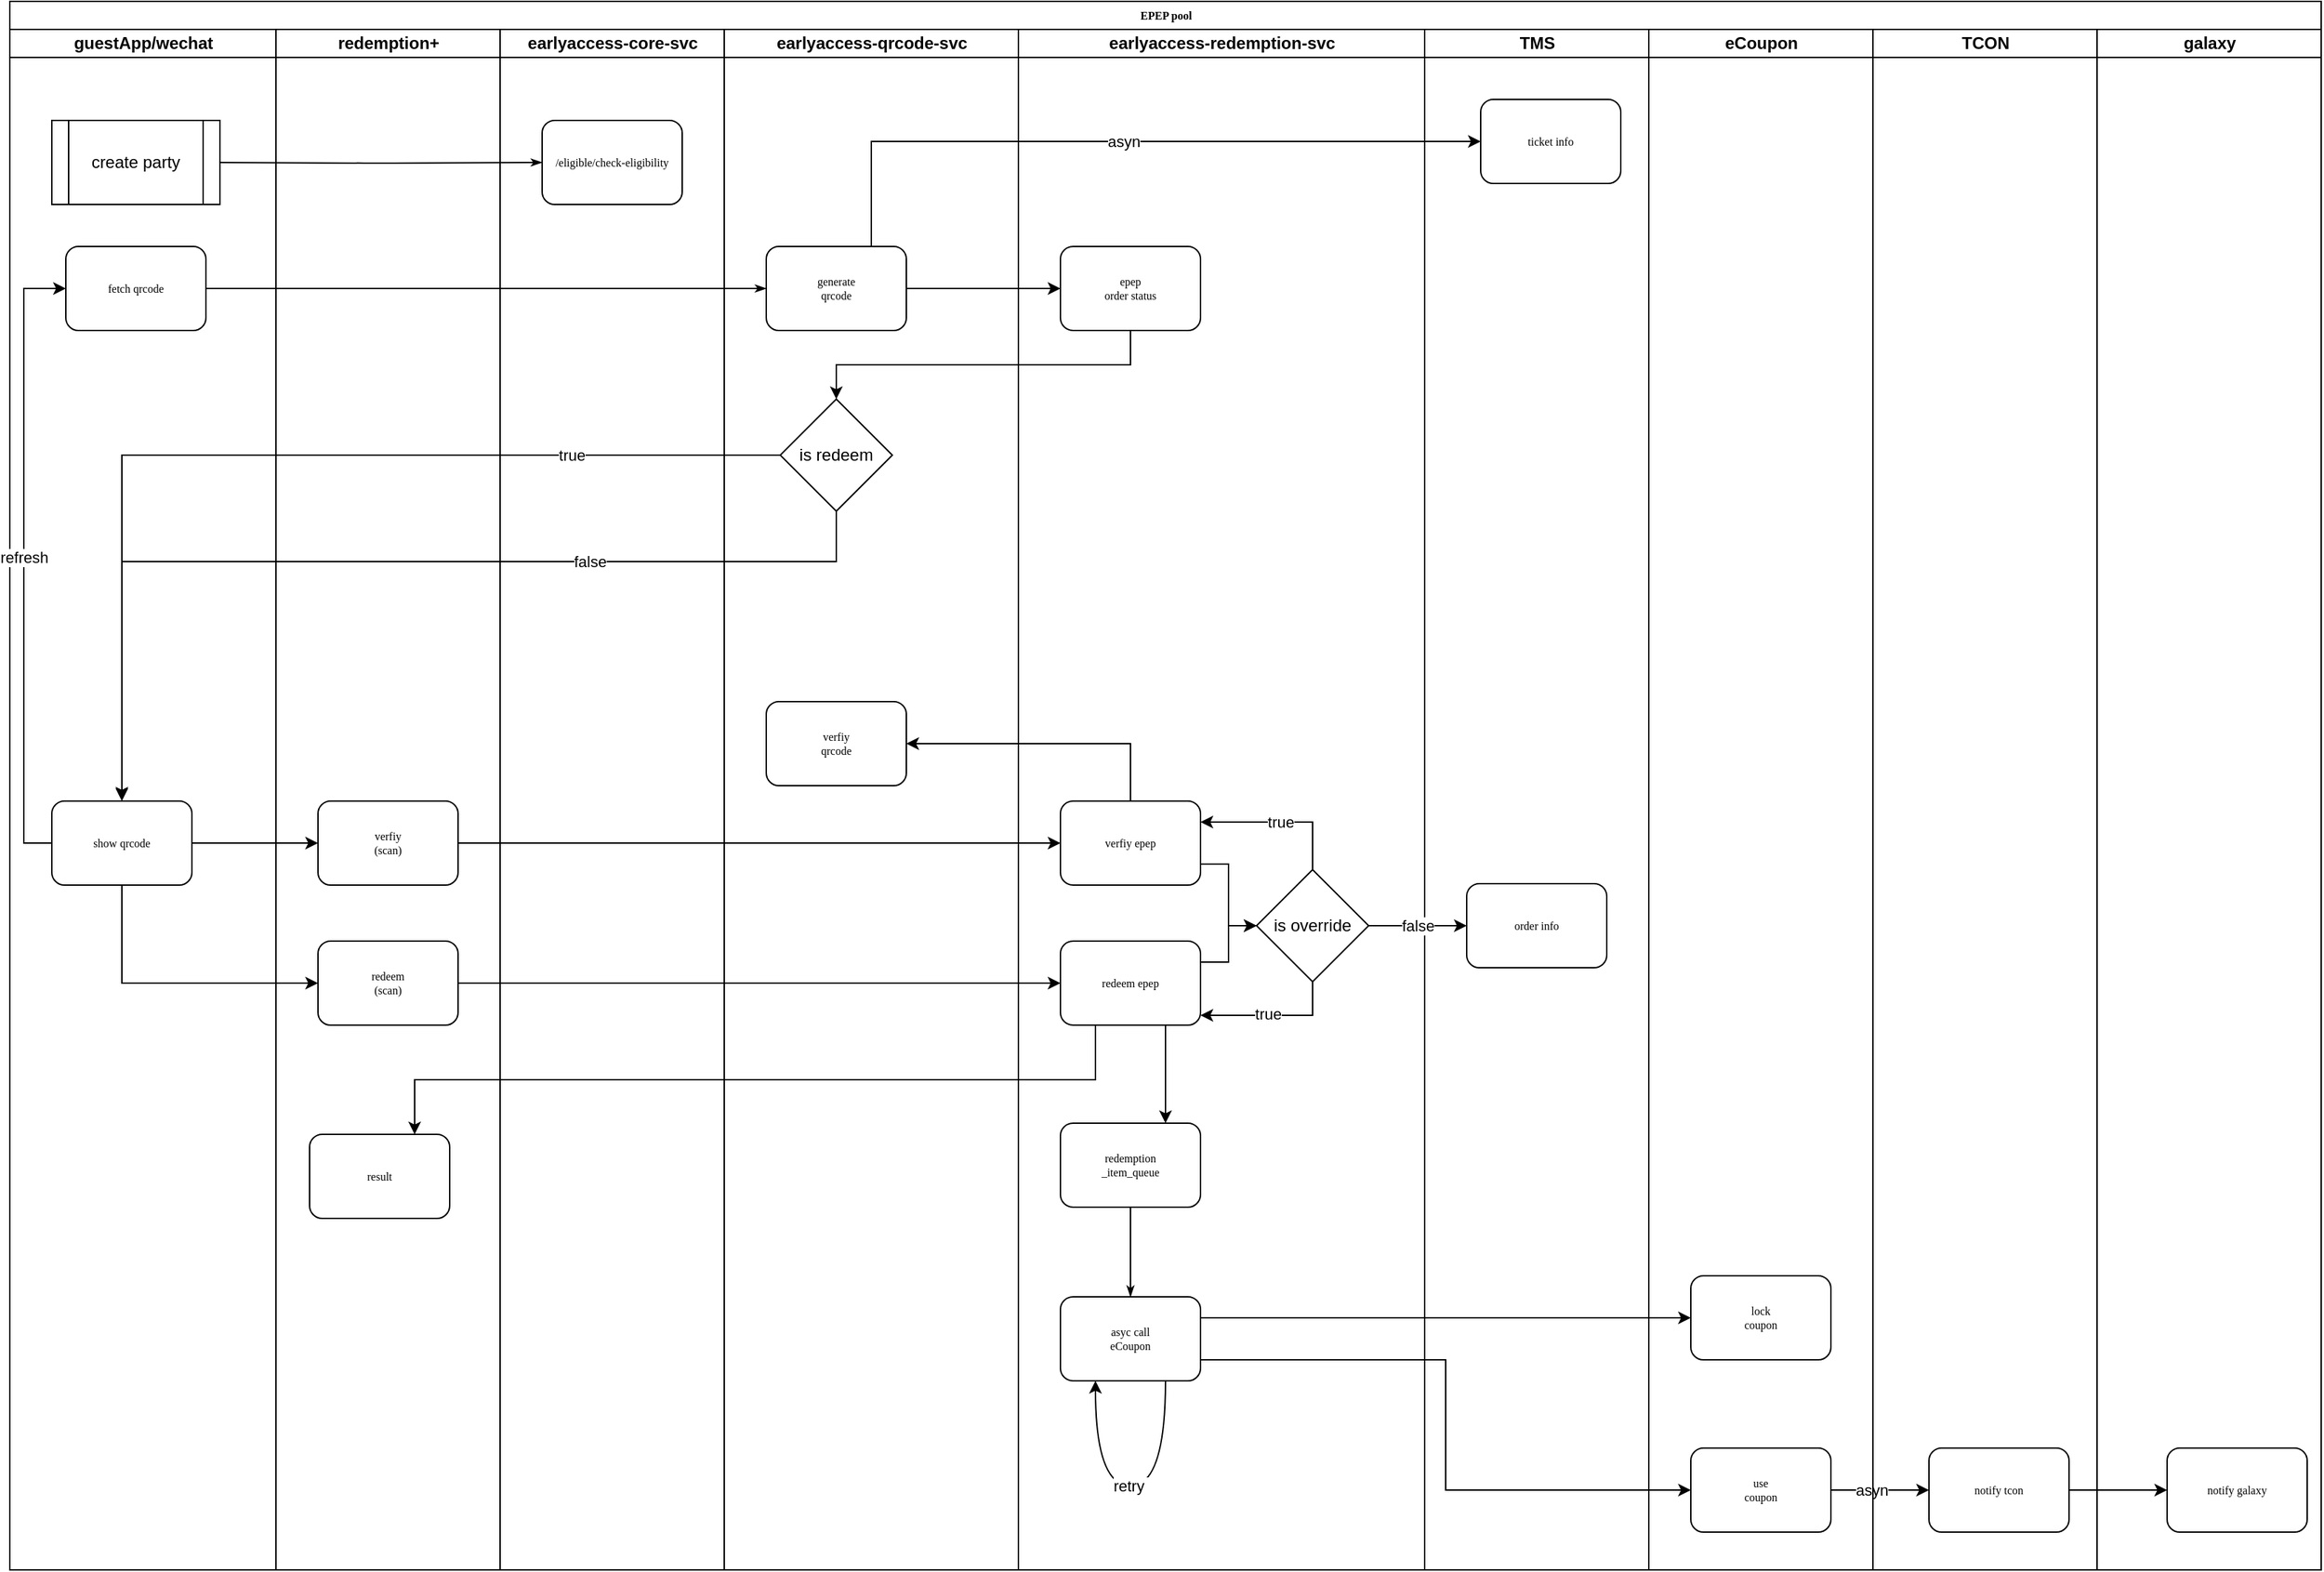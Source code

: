 <mxfile version="14.9.6" type="github">
  <diagram id="EUtWWq-tNDuLtqVCqcBS" name="Page-1">
    <mxGraphModel dx="1227" dy="752" grid="1" gridSize="10" guides="1" tooltips="1" connect="1" arrows="1" fold="1" page="1" pageScale="1" pageWidth="827" pageHeight="1169" math="0" shadow="0">
      <root>
        <mxCell id="0" />
        <mxCell id="1" parent="0" />
        <mxCell id="hakcB5w8vH9MiChZhZsF-4" value="EPEP pool" style="swimlane;html=1;childLayout=stackLayout;startSize=20;rounded=0;shadow=0;labelBackgroundColor=none;strokeWidth=1;fontFamily=Verdana;fontSize=8;align=center;" parent="1" vertex="1">
          <mxGeometry x="150" y="40" width="1650" height="1120" as="geometry" />
        </mxCell>
        <mxCell id="hakcB5w8vH9MiChZhZsF-9" style="edgeStyle=orthogonalEdgeStyle;rounded=1;html=1;labelBackgroundColor=none;startArrow=none;startFill=0;startSize=5;endArrow=classicThin;endFill=1;endSize=5;jettySize=auto;orthogonalLoop=1;strokeWidth=1;fontFamily=Verdana;fontSize=8" parent="hakcB5w8vH9MiChZhZsF-4" target="hakcB5w8vH9MiChZhZsF-25" edge="1">
          <mxGeometry relative="1" as="geometry">
            <mxPoint x="145" y="115" as="sourcePoint" />
          </mxGeometry>
        </mxCell>
        <mxCell id="hakcB5w8vH9MiChZhZsF-11" style="edgeStyle=orthogonalEdgeStyle;rounded=1;html=1;labelBackgroundColor=none;startArrow=none;startFill=0;startSize=5;endArrow=classicThin;endFill=1;endSize=5;jettySize=auto;orthogonalLoop=1;strokeWidth=1;fontFamily=Verdana;fontSize=8" parent="hakcB5w8vH9MiChZhZsF-4" source="hakcB5w8vH9MiChZhZsF-7" target="hakcB5w8vH9MiChZhZsF-27" edge="1">
          <mxGeometry relative="1" as="geometry" />
        </mxCell>
        <mxCell id="hakcB5w8vH9MiChZhZsF-5" value="guestApp/wechat" style="swimlane;html=1;startSize=20;" parent="hakcB5w8vH9MiChZhZsF-4" vertex="1">
          <mxGeometry y="20" width="190" height="1100" as="geometry" />
        </mxCell>
        <mxCell id="hakcB5w8vH9MiChZhZsF-7" value="fetch qrcode" style="rounded=1;whiteSpace=wrap;html=1;shadow=0;labelBackgroundColor=none;strokeWidth=1;fontFamily=Verdana;fontSize=8;align=center;" parent="hakcB5w8vH9MiChZhZsF-5" vertex="1">
          <mxGeometry x="40" y="155" width="100" height="60" as="geometry" />
        </mxCell>
        <mxCell id="hakcB5w8vH9MiChZhZsF-64" style="edgeStyle=orthogonalEdgeStyle;rounded=0;orthogonalLoop=1;jettySize=auto;html=1;exitX=0;exitY=0.5;exitDx=0;exitDy=0;entryX=0;entryY=0.5;entryDx=0;entryDy=0;" parent="hakcB5w8vH9MiChZhZsF-5" source="hakcB5w8vH9MiChZhZsF-8" target="hakcB5w8vH9MiChZhZsF-7" edge="1">
          <mxGeometry relative="1" as="geometry">
            <Array as="points">
              <mxPoint x="10" y="581" />
              <mxPoint x="10" y="185" />
            </Array>
          </mxGeometry>
        </mxCell>
        <mxCell id="hakcB5w8vH9MiChZhZsF-65" value="refresh" style="edgeLabel;html=1;align=center;verticalAlign=middle;resizable=0;points=[];" parent="hakcB5w8vH9MiChZhZsF-64" vertex="1" connectable="0">
          <mxGeometry x="0.005" relative="1" as="geometry">
            <mxPoint as="offset" />
          </mxGeometry>
        </mxCell>
        <mxCell id="hakcB5w8vH9MiChZhZsF-8" value="show qrcode" style="rounded=1;whiteSpace=wrap;html=1;shadow=0;labelBackgroundColor=none;strokeWidth=1;fontFamily=Verdana;fontSize=8;align=center;" parent="hakcB5w8vH9MiChZhZsF-5" vertex="1">
          <mxGeometry x="30" y="551" width="100" height="60" as="geometry" />
        </mxCell>
        <mxCell id="BG-OPZnRmT2UVfXczNXb-1" value="create party" style="shape=process;whiteSpace=wrap;html=1;backgroundOutline=1;" vertex="1" parent="hakcB5w8vH9MiChZhZsF-5">
          <mxGeometry x="30" y="65" width="120" height="60" as="geometry" />
        </mxCell>
        <mxCell id="hakcB5w8vH9MiChZhZsF-24" value="redemption+" style="swimlane;html=1;startSize=20;" parent="hakcB5w8vH9MiChZhZsF-4" vertex="1">
          <mxGeometry x="190" y="20" width="160" height="1100" as="geometry" />
        </mxCell>
        <mxCell id="hakcB5w8vH9MiChZhZsF-34" value="verfiy&lt;br&gt;(scan)" style="rounded=1;whiteSpace=wrap;html=1;shadow=0;labelBackgroundColor=none;strokeWidth=1;fontFamily=Verdana;fontSize=8;align=center;" parent="hakcB5w8vH9MiChZhZsF-24" vertex="1">
          <mxGeometry x="30" y="551" width="100" height="60" as="geometry" />
        </mxCell>
        <mxCell id="hakcB5w8vH9MiChZhZsF-60" value="redeem&lt;br&gt;(scan)" style="rounded=1;whiteSpace=wrap;html=1;shadow=0;labelBackgroundColor=none;strokeWidth=1;fontFamily=Verdana;fontSize=8;align=center;" parent="hakcB5w8vH9MiChZhZsF-24" vertex="1">
          <mxGeometry x="30" y="651" width="100" height="60" as="geometry" />
        </mxCell>
        <mxCell id="hakcB5w8vH9MiChZhZsF-70" value="result" style="rounded=1;whiteSpace=wrap;html=1;shadow=0;labelBackgroundColor=none;strokeWidth=1;fontFamily=Verdana;fontSize=8;align=center;" parent="hakcB5w8vH9MiChZhZsF-24" vertex="1">
          <mxGeometry x="24" y="789" width="100" height="60" as="geometry" />
        </mxCell>
        <mxCell id="hakcB5w8vH9MiChZhZsF-26" value="earlyaccess-core-svc" style="swimlane;html=1;startSize=20;" parent="hakcB5w8vH9MiChZhZsF-4" vertex="1">
          <mxGeometry x="350" y="20" width="160" height="1100" as="geometry" />
        </mxCell>
        <mxCell id="hakcB5w8vH9MiChZhZsF-25" value="&lt;span style=&quot;font-size: 8px&quot;&gt;/eligible/check-eligibility&lt;/span&gt;" style="rounded=1;whiteSpace=wrap;html=1;shadow=0;labelBackgroundColor=none;strokeWidth=1;fontFamily=Verdana;fontSize=8;align=center;" parent="hakcB5w8vH9MiChZhZsF-26" vertex="1">
          <mxGeometry x="30" y="65" width="100" height="60" as="geometry" />
        </mxCell>
        <mxCell id="hakcB5w8vH9MiChZhZsF-31" value="earlyaccess-qrcode-svc" style="swimlane;html=1;startSize=20;" parent="hakcB5w8vH9MiChZhZsF-4" vertex="1">
          <mxGeometry x="510" y="20" width="210" height="1100" as="geometry" />
        </mxCell>
        <mxCell id="hakcB5w8vH9MiChZhZsF-27" value="&lt;span style=&quot;font-size: 8px&quot;&gt;generate&lt;br&gt;qrcode&lt;br&gt;&lt;/span&gt;" style="rounded=1;whiteSpace=wrap;html=1;shadow=0;labelBackgroundColor=none;strokeWidth=1;fontFamily=Verdana;fontSize=8;align=center;" parent="hakcB5w8vH9MiChZhZsF-31" vertex="1">
          <mxGeometry x="30" y="155" width="100" height="60" as="geometry" />
        </mxCell>
        <mxCell id="hakcB5w8vH9MiChZhZsF-67" value="verfiy&lt;br&gt;qrcode" style="rounded=1;whiteSpace=wrap;html=1;shadow=0;labelBackgroundColor=none;strokeWidth=1;fontFamily=Verdana;fontSize=8;align=center;" parent="hakcB5w8vH9MiChZhZsF-31" vertex="1">
          <mxGeometry x="30" y="480" width="100" height="60" as="geometry" />
        </mxCell>
        <mxCell id="BG-OPZnRmT2UVfXczNXb-17" value="is redeem" style="rhombus;whiteSpace=wrap;html=1;" vertex="1" parent="hakcB5w8vH9MiChZhZsF-31">
          <mxGeometry x="40" y="264" width="80" height="80" as="geometry" />
        </mxCell>
        <mxCell id="hakcB5w8vH9MiChZhZsF-61" style="edgeStyle=orthogonalEdgeStyle;rounded=0;orthogonalLoop=1;jettySize=auto;html=1;exitX=1;exitY=0.5;exitDx=0;exitDy=0;" parent="hakcB5w8vH9MiChZhZsF-4" source="hakcB5w8vH9MiChZhZsF-8" target="hakcB5w8vH9MiChZhZsF-34" edge="1">
          <mxGeometry relative="1" as="geometry" />
        </mxCell>
        <mxCell id="hakcB5w8vH9MiChZhZsF-62" style="edgeStyle=orthogonalEdgeStyle;rounded=0;orthogonalLoop=1;jettySize=auto;html=1;exitX=1;exitY=0.5;exitDx=0;exitDy=0;" parent="hakcB5w8vH9MiChZhZsF-4" source="hakcB5w8vH9MiChZhZsF-34" target="hakcB5w8vH9MiChZhZsF-57" edge="1">
          <mxGeometry relative="1" as="geometry" />
        </mxCell>
        <mxCell id="hakcB5w8vH9MiChZhZsF-63" style="edgeStyle=orthogonalEdgeStyle;rounded=0;orthogonalLoop=1;jettySize=auto;html=1;exitX=0.5;exitY=1;exitDx=0;exitDy=0;entryX=0;entryY=0.5;entryDx=0;entryDy=0;" parent="hakcB5w8vH9MiChZhZsF-4" source="hakcB5w8vH9MiChZhZsF-8" target="hakcB5w8vH9MiChZhZsF-60" edge="1">
          <mxGeometry relative="1" as="geometry" />
        </mxCell>
        <mxCell id="hakcB5w8vH9MiChZhZsF-66" style="edgeStyle=orthogonalEdgeStyle;rounded=0;orthogonalLoop=1;jettySize=auto;html=1;exitX=1;exitY=0.5;exitDx=0;exitDy=0;entryX=0;entryY=0.5;entryDx=0;entryDy=0;" parent="hakcB5w8vH9MiChZhZsF-4" source="hakcB5w8vH9MiChZhZsF-60" target="hakcB5w8vH9MiChZhZsF-41" edge="1">
          <mxGeometry relative="1" as="geometry" />
        </mxCell>
        <mxCell id="hakcB5w8vH9MiChZhZsF-68" style="edgeStyle=orthogonalEdgeStyle;rounded=0;orthogonalLoop=1;jettySize=auto;html=1;exitX=0.5;exitY=0;exitDx=0;exitDy=0;entryX=1;entryY=0.5;entryDx=0;entryDy=0;" parent="hakcB5w8vH9MiChZhZsF-4" source="hakcB5w8vH9MiChZhZsF-57" target="hakcB5w8vH9MiChZhZsF-67" edge="1">
          <mxGeometry relative="1" as="geometry" />
        </mxCell>
        <mxCell id="hakcB5w8vH9MiChZhZsF-72" style="edgeStyle=orthogonalEdgeStyle;rounded=0;orthogonalLoop=1;jettySize=auto;html=1;exitX=0.25;exitY=1;exitDx=0;exitDy=0;entryX=0.75;entryY=0;entryDx=0;entryDy=0;" parent="hakcB5w8vH9MiChZhZsF-4" source="hakcB5w8vH9MiChZhZsF-41" target="hakcB5w8vH9MiChZhZsF-70" edge="1">
          <mxGeometry relative="1" as="geometry" />
        </mxCell>
        <mxCell id="hakcB5w8vH9MiChZhZsF-40" value="earlyaccess-redemption-svc" style="swimlane;html=1;startSize=20;" parent="hakcB5w8vH9MiChZhZsF-4" vertex="1">
          <mxGeometry x="720" y="20" width="290" height="1100" as="geometry" />
        </mxCell>
        <mxCell id="hakcB5w8vH9MiChZhZsF-84" style="edgeStyle=none;rounded=0;orthogonalLoop=1;jettySize=auto;html=1;exitX=0.75;exitY=1;exitDx=0;exitDy=0;entryX=0.75;entryY=0;entryDx=0;entryDy=0;" parent="hakcB5w8vH9MiChZhZsF-40" source="hakcB5w8vH9MiChZhZsF-41" target="hakcB5w8vH9MiChZhZsF-42" edge="1">
          <mxGeometry relative="1" as="geometry" />
        </mxCell>
        <mxCell id="BG-OPZnRmT2UVfXczNXb-29" style="edgeStyle=orthogonalEdgeStyle;rounded=0;orthogonalLoop=1;jettySize=auto;html=1;exitX=1;exitY=0.25;exitDx=0;exitDy=0;entryX=0;entryY=0.5;entryDx=0;entryDy=0;" edge="1" parent="hakcB5w8vH9MiChZhZsF-40" source="hakcB5w8vH9MiChZhZsF-41" target="BG-OPZnRmT2UVfXczNXb-26">
          <mxGeometry relative="1" as="geometry" />
        </mxCell>
        <mxCell id="hakcB5w8vH9MiChZhZsF-41" value="redeem epep" style="rounded=1;whiteSpace=wrap;html=1;shadow=0;labelBackgroundColor=none;strokeWidth=1;fontFamily=Verdana;fontSize=8;align=center;" parent="hakcB5w8vH9MiChZhZsF-40" vertex="1">
          <mxGeometry x="30" y="651" width="100" height="60" as="geometry" />
        </mxCell>
        <mxCell id="hakcB5w8vH9MiChZhZsF-42" value="&lt;span style=&quot;font-size: 8px&quot;&gt;redemption&lt;br&gt;_item_queue&lt;/span&gt;" style="rounded=1;whiteSpace=wrap;html=1;shadow=0;labelBackgroundColor=none;strokeWidth=1;fontFamily=Verdana;fontSize=8;align=center;" parent="hakcB5w8vH9MiChZhZsF-40" vertex="1">
          <mxGeometry x="30" y="781" width="100" height="60" as="geometry" />
        </mxCell>
        <mxCell id="hakcB5w8vH9MiChZhZsF-43" value="asyc call&lt;br&gt;eCoupon" style="rounded=1;whiteSpace=wrap;html=1;shadow=0;labelBackgroundColor=none;strokeWidth=1;fontFamily=Verdana;fontSize=8;align=center;" parent="hakcB5w8vH9MiChZhZsF-40" vertex="1">
          <mxGeometry x="30" y="905" width="100" height="60" as="geometry" />
        </mxCell>
        <mxCell id="hakcB5w8vH9MiChZhZsF-46" style="edgeStyle=orthogonalEdgeStyle;rounded=1;html=1;labelBackgroundColor=none;startArrow=none;startFill=0;startSize=5;endArrow=classicThin;endFill=1;endSize=5;jettySize=auto;orthogonalLoop=1;strokeWidth=1;fontFamily=Verdana;fontSize=8" parent="hakcB5w8vH9MiChZhZsF-40" source="hakcB5w8vH9MiChZhZsF-42" target="hakcB5w8vH9MiChZhZsF-43" edge="1">
          <mxGeometry relative="1" as="geometry" />
        </mxCell>
        <mxCell id="BG-OPZnRmT2UVfXczNXb-30" style="edgeStyle=orthogonalEdgeStyle;rounded=0;orthogonalLoop=1;jettySize=auto;html=1;exitX=1;exitY=0.75;exitDx=0;exitDy=0;entryX=0;entryY=0.5;entryDx=0;entryDy=0;" edge="1" parent="hakcB5w8vH9MiChZhZsF-40" source="hakcB5w8vH9MiChZhZsF-57" target="BG-OPZnRmT2UVfXczNXb-26">
          <mxGeometry relative="1" as="geometry" />
        </mxCell>
        <mxCell id="hakcB5w8vH9MiChZhZsF-57" value="verfiy epep" style="rounded=1;whiteSpace=wrap;html=1;shadow=0;labelBackgroundColor=none;strokeWidth=1;fontFamily=Verdana;fontSize=8;align=center;" parent="hakcB5w8vH9MiChZhZsF-40" vertex="1">
          <mxGeometry x="30" y="551" width="100" height="60" as="geometry" />
        </mxCell>
        <mxCell id="hakcB5w8vH9MiChZhZsF-81" value="retry&amp;nbsp;" style="edgeStyle=orthogonalEdgeStyle;curved=1;rounded=0;orthogonalLoop=1;jettySize=auto;html=1;exitX=0.75;exitY=1;exitDx=0;exitDy=0;entryX=0.25;entryY=1;entryDx=0;entryDy=0;" parent="hakcB5w8vH9MiChZhZsF-40" source="hakcB5w8vH9MiChZhZsF-43" target="hakcB5w8vH9MiChZhZsF-43" edge="1">
          <mxGeometry relative="1" as="geometry">
            <Array as="points">
              <mxPoint x="105" y="1040" />
              <mxPoint x="55" y="1040" />
            </Array>
          </mxGeometry>
        </mxCell>
        <mxCell id="BG-OPZnRmT2UVfXczNXb-16" value="epep&lt;br&gt;order status" style="rounded=1;whiteSpace=wrap;html=1;shadow=0;labelBackgroundColor=none;strokeWidth=1;fontFamily=Verdana;fontSize=8;align=center;" vertex="1" parent="hakcB5w8vH9MiChZhZsF-40">
          <mxGeometry x="30" y="155" width="100" height="60" as="geometry" />
        </mxCell>
        <mxCell id="BG-OPZnRmT2UVfXczNXb-33" value="true" style="edgeStyle=orthogonalEdgeStyle;rounded=0;orthogonalLoop=1;jettySize=auto;html=1;exitX=0.5;exitY=0;exitDx=0;exitDy=0;entryX=1;entryY=0.25;entryDx=0;entryDy=0;" edge="1" parent="hakcB5w8vH9MiChZhZsF-40" source="BG-OPZnRmT2UVfXczNXb-26" target="hakcB5w8vH9MiChZhZsF-57">
          <mxGeometry relative="1" as="geometry" />
        </mxCell>
        <mxCell id="BG-OPZnRmT2UVfXczNXb-34" style="edgeStyle=orthogonalEdgeStyle;rounded=0;orthogonalLoop=1;jettySize=auto;html=1;exitX=0.5;exitY=1;exitDx=0;exitDy=0;entryX=1;entryY=0.883;entryDx=0;entryDy=0;entryPerimeter=0;" edge="1" parent="hakcB5w8vH9MiChZhZsF-40" source="BG-OPZnRmT2UVfXczNXb-26" target="hakcB5w8vH9MiChZhZsF-41">
          <mxGeometry relative="1" as="geometry" />
        </mxCell>
        <mxCell id="BG-OPZnRmT2UVfXczNXb-35" value="true" style="edgeLabel;html=1;align=center;verticalAlign=middle;resizable=0;points=[];" vertex="1" connectable="0" parent="BG-OPZnRmT2UVfXczNXb-34">
          <mxGeometry x="0.077" y="-1" relative="1" as="geometry">
            <mxPoint as="offset" />
          </mxGeometry>
        </mxCell>
        <mxCell id="BG-OPZnRmT2UVfXczNXb-26" value="is override" style="rhombus;whiteSpace=wrap;html=1;" vertex="1" parent="hakcB5w8vH9MiChZhZsF-40">
          <mxGeometry x="170" y="600" width="80" height="80" as="geometry" />
        </mxCell>
        <mxCell id="BG-OPZnRmT2UVfXczNXb-3" value="TMS" style="swimlane;html=1;startSize=20;" vertex="1" parent="hakcB5w8vH9MiChZhZsF-4">
          <mxGeometry x="1010" y="20" width="160" height="1100" as="geometry" />
        </mxCell>
        <mxCell id="BG-OPZnRmT2UVfXczNXb-5" value="order info" style="rounded=1;whiteSpace=wrap;html=1;shadow=0;labelBackgroundColor=none;strokeWidth=1;fontFamily=Verdana;fontSize=8;align=center;" vertex="1" parent="BG-OPZnRmT2UVfXczNXb-3">
          <mxGeometry x="30" y="610" width="100" height="60" as="geometry" />
        </mxCell>
        <mxCell id="BG-OPZnRmT2UVfXczNXb-12" value="ticket info" style="rounded=1;whiteSpace=wrap;html=1;shadow=0;labelBackgroundColor=none;strokeWidth=1;fontFamily=Verdana;fontSize=8;align=center;" vertex="1" parent="BG-OPZnRmT2UVfXczNXb-3">
          <mxGeometry x="40" y="50" width="100" height="60" as="geometry" />
        </mxCell>
        <mxCell id="hakcB5w8vH9MiChZhZsF-79" style="edgeStyle=orthogonalEdgeStyle;rounded=0;orthogonalLoop=1;jettySize=auto;html=1;exitX=1;exitY=0.25;exitDx=0;exitDy=0;entryX=0;entryY=0.5;entryDx=0;entryDy=0;" parent="hakcB5w8vH9MiChZhZsF-4" source="hakcB5w8vH9MiChZhZsF-43" target="hakcB5w8vH9MiChZhZsF-29" edge="1">
          <mxGeometry relative="1" as="geometry" />
        </mxCell>
        <mxCell id="hakcB5w8vH9MiChZhZsF-47" value="eCoupon" style="swimlane;html=1;startSize=20;" parent="hakcB5w8vH9MiChZhZsF-4" vertex="1">
          <mxGeometry x="1170" y="20" width="160" height="1100" as="geometry" />
        </mxCell>
        <mxCell id="hakcB5w8vH9MiChZhZsF-48" value="use&lt;br&gt;coupon" style="rounded=1;whiteSpace=wrap;html=1;shadow=0;labelBackgroundColor=none;strokeWidth=1;fontFamily=Verdana;fontSize=8;align=center;" parent="hakcB5w8vH9MiChZhZsF-47" vertex="1">
          <mxGeometry x="30" y="1013" width="100" height="60" as="geometry" />
        </mxCell>
        <mxCell id="hakcB5w8vH9MiChZhZsF-29" value="lock&lt;br&gt;coupon" style="rounded=1;whiteSpace=wrap;html=1;shadow=0;labelBackgroundColor=none;strokeWidth=1;fontFamily=Verdana;fontSize=8;align=center;" parent="hakcB5w8vH9MiChZhZsF-47" vertex="1">
          <mxGeometry x="30" y="890" width="100" height="60" as="geometry" />
        </mxCell>
        <mxCell id="hakcB5w8vH9MiChZhZsF-74" style="edgeStyle=orthogonalEdgeStyle;rounded=0;orthogonalLoop=1;jettySize=auto;html=1;exitX=1;exitY=0.5;exitDx=0;exitDy=0;entryX=0;entryY=0.5;entryDx=0;entryDy=0;" parent="hakcB5w8vH9MiChZhZsF-4" source="hakcB5w8vH9MiChZhZsF-48" target="hakcB5w8vH9MiChZhZsF-73" edge="1">
          <mxGeometry relative="1" as="geometry" />
        </mxCell>
        <mxCell id="hakcB5w8vH9MiChZhZsF-76" value="asyn" style="edgeLabel;html=1;align=center;verticalAlign=middle;resizable=0;points=[];" parent="hakcB5w8vH9MiChZhZsF-74" vertex="1" connectable="0">
          <mxGeometry x="-0.181" relative="1" as="geometry">
            <mxPoint as="offset" />
          </mxGeometry>
        </mxCell>
        <mxCell id="hakcB5w8vH9MiChZhZsF-49" value="TCON" style="swimlane;html=1;startSize=20;" parent="hakcB5w8vH9MiChZhZsF-4" vertex="1">
          <mxGeometry x="1330" y="20" width="160" height="1100" as="geometry" />
        </mxCell>
        <mxCell id="hakcB5w8vH9MiChZhZsF-73" value="notify tcon" style="rounded=1;whiteSpace=wrap;html=1;shadow=0;labelBackgroundColor=none;strokeWidth=1;fontFamily=Verdana;fontSize=8;align=center;" parent="hakcB5w8vH9MiChZhZsF-49" vertex="1">
          <mxGeometry x="40" y="1013" width="100" height="60" as="geometry" />
        </mxCell>
        <mxCell id="hakcB5w8vH9MiChZhZsF-75" style="edgeStyle=orthogonalEdgeStyle;rounded=0;orthogonalLoop=1;jettySize=auto;html=1;exitX=1;exitY=0.5;exitDx=0;exitDy=0;" parent="hakcB5w8vH9MiChZhZsF-4" source="hakcB5w8vH9MiChZhZsF-73" target="hakcB5w8vH9MiChZhZsF-56" edge="1">
          <mxGeometry relative="1" as="geometry" />
        </mxCell>
        <mxCell id="hakcB5w8vH9MiChZhZsF-53" value="galaxy" style="swimlane;html=1;startSize=20;" parent="hakcB5w8vH9MiChZhZsF-4" vertex="1">
          <mxGeometry x="1490" y="20" width="160" height="1100" as="geometry" />
        </mxCell>
        <mxCell id="hakcB5w8vH9MiChZhZsF-56" value="notify galaxy" style="rounded=1;whiteSpace=wrap;html=1;shadow=0;labelBackgroundColor=none;strokeWidth=1;fontFamily=Verdana;fontSize=8;align=center;" parent="hakcB5w8vH9MiChZhZsF-53" vertex="1">
          <mxGeometry x="50" y="1013" width="100" height="60" as="geometry" />
        </mxCell>
        <mxCell id="BG-OPZnRmT2UVfXczNXb-18" value="asyn" style="edgeStyle=orthogonalEdgeStyle;rounded=0;orthogonalLoop=1;jettySize=auto;html=1;exitX=0.75;exitY=0;exitDx=0;exitDy=0;entryX=0;entryY=0.5;entryDx=0;entryDy=0;" edge="1" parent="hakcB5w8vH9MiChZhZsF-4" source="hakcB5w8vH9MiChZhZsF-27" target="BG-OPZnRmT2UVfXczNXb-12">
          <mxGeometry relative="1" as="geometry" />
        </mxCell>
        <mxCell id="BG-OPZnRmT2UVfXczNXb-19" style="edgeStyle=orthogonalEdgeStyle;rounded=0;orthogonalLoop=1;jettySize=auto;html=1;exitX=1;exitY=0.5;exitDx=0;exitDy=0;entryX=0;entryY=0.5;entryDx=0;entryDy=0;" edge="1" parent="hakcB5w8vH9MiChZhZsF-4" source="hakcB5w8vH9MiChZhZsF-27" target="BG-OPZnRmT2UVfXczNXb-16">
          <mxGeometry relative="1" as="geometry" />
        </mxCell>
        <mxCell id="BG-OPZnRmT2UVfXczNXb-20" style="edgeStyle=orthogonalEdgeStyle;rounded=0;orthogonalLoop=1;jettySize=auto;html=1;exitX=0.5;exitY=1;exitDx=0;exitDy=0;entryX=0.5;entryY=0;entryDx=0;entryDy=0;" edge="1" parent="hakcB5w8vH9MiChZhZsF-4" source="BG-OPZnRmT2UVfXczNXb-16" target="BG-OPZnRmT2UVfXczNXb-17">
          <mxGeometry relative="1" as="geometry" />
        </mxCell>
        <mxCell id="BG-OPZnRmT2UVfXczNXb-21" style="edgeStyle=orthogonalEdgeStyle;rounded=0;orthogonalLoop=1;jettySize=auto;html=1;exitX=0;exitY=0.5;exitDx=0;exitDy=0;entryX=0.5;entryY=0;entryDx=0;entryDy=0;" edge="1" parent="hakcB5w8vH9MiChZhZsF-4" source="BG-OPZnRmT2UVfXczNXb-17" target="hakcB5w8vH9MiChZhZsF-8">
          <mxGeometry relative="1" as="geometry" />
        </mxCell>
        <mxCell id="BG-OPZnRmT2UVfXczNXb-23" value="true" style="edgeLabel;html=1;align=center;verticalAlign=middle;resizable=0;points=[];" vertex="1" connectable="0" parent="BG-OPZnRmT2UVfXczNXb-21">
          <mxGeometry x="-0.584" relative="1" as="geometry">
            <mxPoint as="offset" />
          </mxGeometry>
        </mxCell>
        <mxCell id="BG-OPZnRmT2UVfXczNXb-31" value="false" style="edgeStyle=orthogonalEdgeStyle;rounded=0;orthogonalLoop=1;jettySize=auto;html=1;exitX=1;exitY=0.5;exitDx=0;exitDy=0;" edge="1" parent="hakcB5w8vH9MiChZhZsF-4" source="BG-OPZnRmT2UVfXczNXb-26" target="BG-OPZnRmT2UVfXczNXb-5">
          <mxGeometry relative="1" as="geometry" />
        </mxCell>
        <mxCell id="BG-OPZnRmT2UVfXczNXb-36" style="edgeStyle=orthogonalEdgeStyle;rounded=0;orthogonalLoop=1;jettySize=auto;html=1;exitX=1;exitY=0.75;exitDx=0;exitDy=0;entryX=0;entryY=0.5;entryDx=0;entryDy=0;" edge="1" parent="hakcB5w8vH9MiChZhZsF-4" source="hakcB5w8vH9MiChZhZsF-43" target="hakcB5w8vH9MiChZhZsF-48">
          <mxGeometry relative="1" as="geometry" />
        </mxCell>
        <mxCell id="BG-OPZnRmT2UVfXczNXb-22" style="edgeStyle=orthogonalEdgeStyle;rounded=0;orthogonalLoop=1;jettySize=auto;html=1;exitX=0.5;exitY=1;exitDx=0;exitDy=0;" edge="1" parent="1" source="BG-OPZnRmT2UVfXczNXb-17">
          <mxGeometry relative="1" as="geometry">
            <mxPoint x="230" y="610" as="targetPoint" />
            <Array as="points">
              <mxPoint x="740" y="440" />
              <mxPoint x="230" y="440" />
            </Array>
          </mxGeometry>
        </mxCell>
        <mxCell id="BG-OPZnRmT2UVfXczNXb-24" value="false" style="edgeLabel;html=1;align=center;verticalAlign=middle;resizable=0;points=[];" vertex="1" connectable="0" parent="BG-OPZnRmT2UVfXczNXb-22">
          <mxGeometry x="-0.407" relative="1" as="geometry">
            <mxPoint as="offset" />
          </mxGeometry>
        </mxCell>
      </root>
    </mxGraphModel>
  </diagram>
</mxfile>
